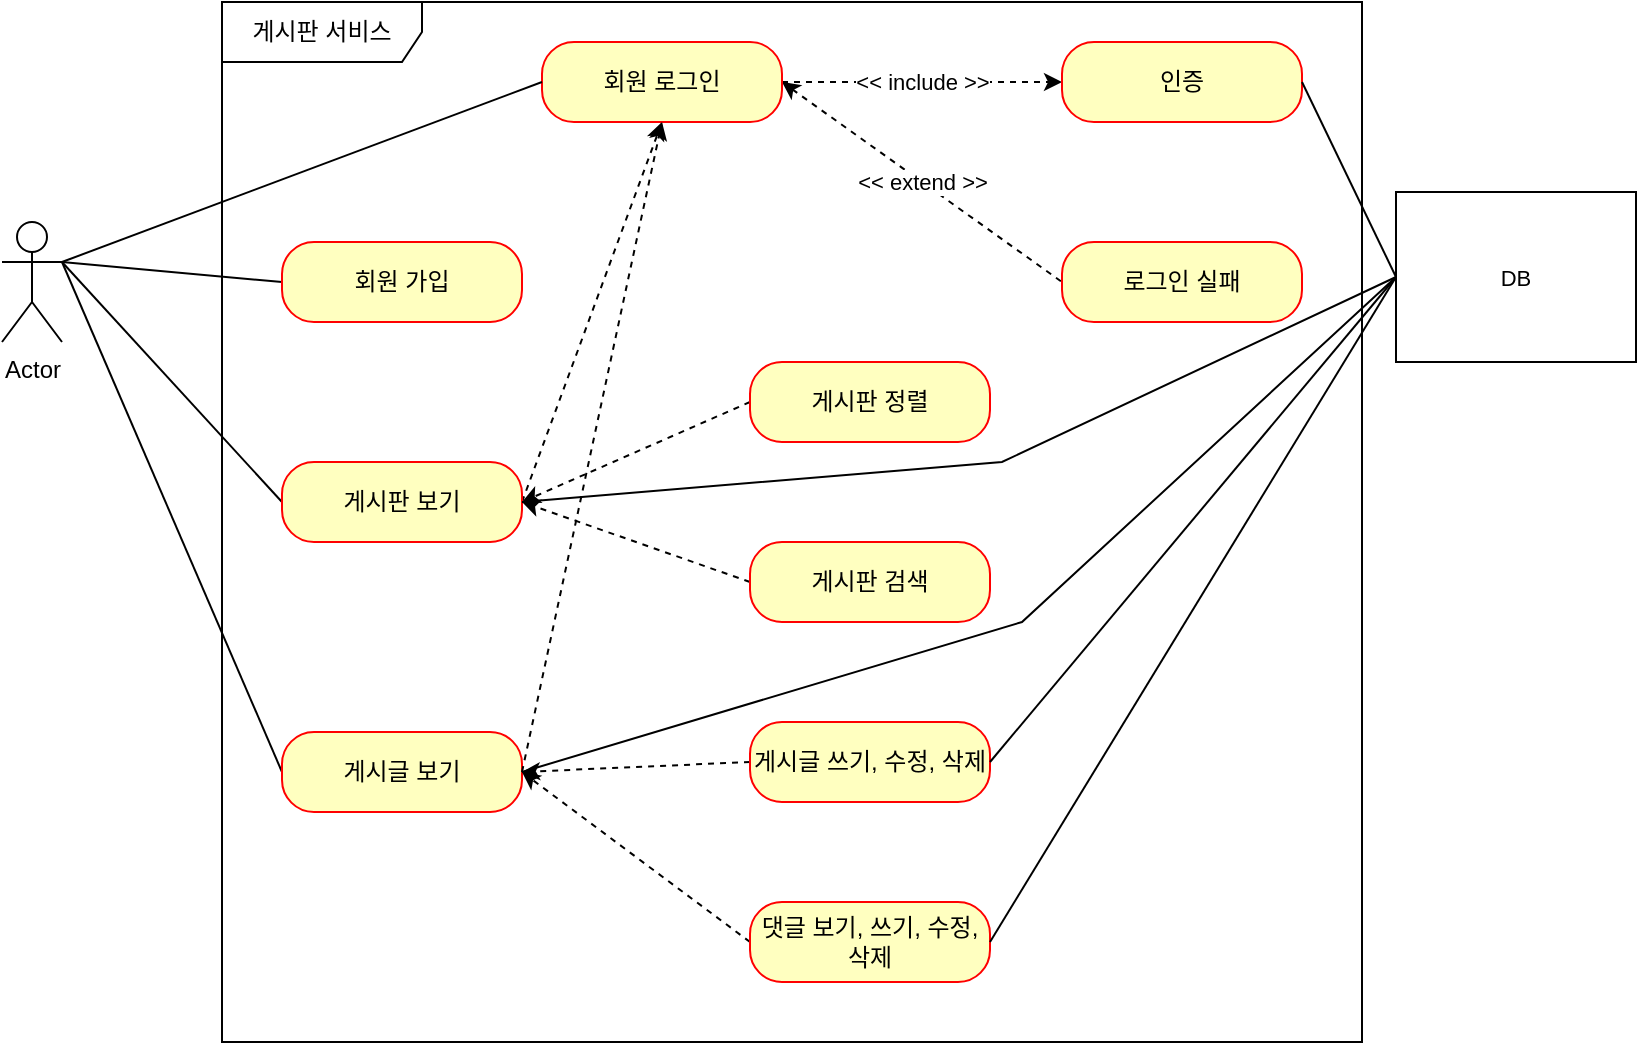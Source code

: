 <mxfile version="21.7.4" type="github">
  <diagram name="페이지-1" id="Tqh0WYOl26TlFhutuByS">
    <mxGraphModel dx="1359" dy="976" grid="1" gridSize="10" guides="1" tooltips="1" connect="1" arrows="1" fold="1" page="1" pageScale="1" pageWidth="827" pageHeight="1169" math="0" shadow="0">
      <root>
        <mxCell id="0" />
        <mxCell id="1" parent="0" />
        <mxCell id="o86PpJ6o3E2cX9OTUMZ0-2" value="Actor" style="shape=umlActor;verticalLabelPosition=bottom;verticalAlign=top;html=1;" vertex="1" parent="1">
          <mxGeometry x="5" y="120" width="30" height="60" as="geometry" />
        </mxCell>
        <mxCell id="o86PpJ6o3E2cX9OTUMZ0-16" style="rounded=0;orthogonalLoop=1;jettySize=auto;html=1;exitX=0;exitY=0.5;exitDx=0;exitDy=0;entryX=1;entryY=0.333;entryDx=0;entryDy=0;entryPerimeter=0;endArrow=none;endFill=0;" edge="1" parent="1" source="o86PpJ6o3E2cX9OTUMZ0-4" target="o86PpJ6o3E2cX9OTUMZ0-2">
          <mxGeometry relative="1" as="geometry" />
        </mxCell>
        <mxCell id="o86PpJ6o3E2cX9OTUMZ0-4" value="회원 가입" style="rounded=1;whiteSpace=wrap;html=1;arcSize=40;fontColor=#000000;fillColor=#ffffc0;strokeColor=#ff0000;" vertex="1" parent="1">
          <mxGeometry x="145" y="130" width="120" height="40" as="geometry" />
        </mxCell>
        <mxCell id="o86PpJ6o3E2cX9OTUMZ0-19" style="edgeStyle=none;shape=connector;rounded=0;orthogonalLoop=1;jettySize=auto;html=1;exitX=0;exitY=0.5;exitDx=0;exitDy=0;labelBackgroundColor=default;strokeColor=default;fontFamily=Helvetica;fontSize=11;fontColor=default;endArrow=none;endFill=0;" edge="1" parent="1" source="o86PpJ6o3E2cX9OTUMZ0-6">
          <mxGeometry relative="1" as="geometry">
            <mxPoint x="35" y="140.0" as="targetPoint" />
          </mxGeometry>
        </mxCell>
        <mxCell id="o86PpJ6o3E2cX9OTUMZ0-23" style="edgeStyle=none;shape=connector;rounded=0;orthogonalLoop=1;jettySize=auto;html=1;exitX=1;exitY=0.5;exitDx=0;exitDy=0;entryX=0.5;entryY=1;entryDx=0;entryDy=0;labelBackgroundColor=default;strokeColor=default;fontFamily=Helvetica;fontSize=11;fontColor=default;endArrow=classic;endFill=1;dashed=1;" edge="1" parent="1" source="o86PpJ6o3E2cX9OTUMZ0-6" target="o86PpJ6o3E2cX9OTUMZ0-9">
          <mxGeometry relative="1" as="geometry" />
        </mxCell>
        <mxCell id="o86PpJ6o3E2cX9OTUMZ0-6" value="게시판 보기" style="rounded=1;whiteSpace=wrap;html=1;arcSize=40;fontColor=#000000;fillColor=#ffffc0;strokeColor=#ff0000;" vertex="1" parent="1">
          <mxGeometry x="145" y="240" width="120" height="40" as="geometry" />
        </mxCell>
        <mxCell id="o86PpJ6o3E2cX9OTUMZ0-20" style="edgeStyle=none;shape=connector;rounded=0;orthogonalLoop=1;jettySize=auto;html=1;exitX=0;exitY=0.5;exitDx=0;exitDy=0;labelBackgroundColor=default;strokeColor=default;fontFamily=Helvetica;fontSize=11;fontColor=default;endArrow=none;endFill=0;" edge="1" parent="1" source="o86PpJ6o3E2cX9OTUMZ0-7">
          <mxGeometry relative="1" as="geometry">
            <mxPoint x="35" y="140.0" as="targetPoint" />
          </mxGeometry>
        </mxCell>
        <mxCell id="o86PpJ6o3E2cX9OTUMZ0-7" value="게시글 보기" style="rounded=1;whiteSpace=wrap;html=1;arcSize=40;fontColor=#000000;fillColor=#ffffc0;strokeColor=#ff0000;" vertex="1" parent="1">
          <mxGeometry x="145" y="375" width="120" height="40" as="geometry" />
        </mxCell>
        <mxCell id="o86PpJ6o3E2cX9OTUMZ0-8" value="게시판 서비스" style="shape=umlFrame;whiteSpace=wrap;html=1;pointerEvents=0;width=100;height=30;" vertex="1" parent="1">
          <mxGeometry x="115" y="10" width="570" height="520" as="geometry" />
        </mxCell>
        <mxCell id="o86PpJ6o3E2cX9OTUMZ0-21" value="&amp;lt;&amp;lt; include &amp;gt;&amp;gt;" style="edgeStyle=none;shape=connector;rounded=0;orthogonalLoop=1;jettySize=auto;html=1;exitX=1;exitY=0.5;exitDx=0;exitDy=0;labelBackgroundColor=default;strokeColor=default;fontFamily=Helvetica;fontSize=11;fontColor=default;endArrow=classic;endFill=1;dashed=1;" edge="1" parent="1" source="o86PpJ6o3E2cX9OTUMZ0-9" target="o86PpJ6o3E2cX9OTUMZ0-10">
          <mxGeometry relative="1" as="geometry" />
        </mxCell>
        <mxCell id="o86PpJ6o3E2cX9OTUMZ0-22" value="&amp;lt;&amp;lt; extend &amp;gt;&amp;gt;" style="edgeStyle=none;shape=connector;rounded=0;orthogonalLoop=1;jettySize=auto;html=1;exitX=1;exitY=0.5;exitDx=0;exitDy=0;entryX=0;entryY=0.5;entryDx=0;entryDy=0;labelBackgroundColor=default;strokeColor=default;fontFamily=Helvetica;fontSize=11;fontColor=default;endArrow=none;endFill=0;startArrow=classic;startFill=1;dashed=1;" edge="1" parent="1" source="o86PpJ6o3E2cX9OTUMZ0-9" target="o86PpJ6o3E2cX9OTUMZ0-11">
          <mxGeometry relative="1" as="geometry" />
        </mxCell>
        <mxCell id="o86PpJ6o3E2cX9OTUMZ0-9" value="회원 로그인" style="rounded=1;whiteSpace=wrap;html=1;arcSize=40;fontColor=#000000;fillColor=#ffffc0;strokeColor=#ff0000;" vertex="1" parent="1">
          <mxGeometry x="275" y="30" width="120" height="40" as="geometry" />
        </mxCell>
        <mxCell id="o86PpJ6o3E2cX9OTUMZ0-10" value="인증" style="rounded=1;whiteSpace=wrap;html=1;arcSize=40;fontColor=#000000;fillColor=#ffffc0;strokeColor=#ff0000;" vertex="1" parent="1">
          <mxGeometry x="535" y="30" width="120" height="40" as="geometry" />
        </mxCell>
        <mxCell id="o86PpJ6o3E2cX9OTUMZ0-11" value="로그인 실패" style="rounded=1;whiteSpace=wrap;html=1;arcSize=40;fontColor=#000000;fillColor=#ffffc0;strokeColor=#ff0000;" vertex="1" parent="1">
          <mxGeometry x="535" y="130" width="120" height="40" as="geometry" />
        </mxCell>
        <mxCell id="o86PpJ6o3E2cX9OTUMZ0-25" style="edgeStyle=none;shape=connector;rounded=0;orthogonalLoop=1;jettySize=auto;html=1;exitX=0;exitY=0.5;exitDx=0;exitDy=0;entryX=1;entryY=0.5;entryDx=0;entryDy=0;dashed=1;labelBackgroundColor=default;strokeColor=default;fontFamily=Helvetica;fontSize=11;fontColor=default;endArrow=classic;endFill=1;" edge="1" parent="1" source="o86PpJ6o3E2cX9OTUMZ0-12" target="o86PpJ6o3E2cX9OTUMZ0-6">
          <mxGeometry relative="1" as="geometry" />
        </mxCell>
        <mxCell id="o86PpJ6o3E2cX9OTUMZ0-12" value="게시판 정렬" style="rounded=1;whiteSpace=wrap;html=1;arcSize=40;fontColor=#000000;fillColor=#ffffc0;strokeColor=#ff0000;" vertex="1" parent="1">
          <mxGeometry x="379" y="190" width="120" height="40" as="geometry" />
        </mxCell>
        <mxCell id="o86PpJ6o3E2cX9OTUMZ0-26" style="edgeStyle=none;shape=connector;rounded=0;orthogonalLoop=1;jettySize=auto;html=1;exitX=0;exitY=0.5;exitDx=0;exitDy=0;dashed=1;labelBackgroundColor=default;strokeColor=default;fontFamily=Helvetica;fontSize=11;fontColor=default;endArrow=classic;endFill=1;entryX=1;entryY=0.5;entryDx=0;entryDy=0;" edge="1" parent="1" source="o86PpJ6o3E2cX9OTUMZ0-13" target="o86PpJ6o3E2cX9OTUMZ0-6">
          <mxGeometry relative="1" as="geometry">
            <mxPoint x="295" y="260" as="targetPoint" />
          </mxGeometry>
        </mxCell>
        <mxCell id="o86PpJ6o3E2cX9OTUMZ0-13" value="게시판&amp;nbsp;검색" style="rounded=1;whiteSpace=wrap;html=1;arcSize=40;fontColor=#000000;fillColor=#ffffc0;strokeColor=#ff0000;" vertex="1" parent="1">
          <mxGeometry x="379" y="280" width="120" height="40" as="geometry" />
        </mxCell>
        <mxCell id="o86PpJ6o3E2cX9OTUMZ0-27" style="edgeStyle=none;shape=connector;rounded=0;orthogonalLoop=1;jettySize=auto;html=1;exitX=0;exitY=0.5;exitDx=0;exitDy=0;entryX=1;entryY=0.5;entryDx=0;entryDy=0;dashed=1;labelBackgroundColor=default;strokeColor=default;fontFamily=Helvetica;fontSize=11;fontColor=default;endArrow=classic;endFill=1;" edge="1" parent="1" source="o86PpJ6o3E2cX9OTUMZ0-14" target="o86PpJ6o3E2cX9OTUMZ0-7">
          <mxGeometry relative="1" as="geometry" />
        </mxCell>
        <mxCell id="o86PpJ6o3E2cX9OTUMZ0-14" value="게시글 쓰기, 수정, 삭제" style="rounded=1;whiteSpace=wrap;html=1;arcSize=40;fontColor=#000000;fillColor=#ffffc0;strokeColor=#ff0000;" vertex="1" parent="1">
          <mxGeometry x="379" y="370" width="120" height="40" as="geometry" />
        </mxCell>
        <mxCell id="o86PpJ6o3E2cX9OTUMZ0-28" style="edgeStyle=none;shape=connector;rounded=0;orthogonalLoop=1;jettySize=auto;html=1;exitX=0;exitY=0.5;exitDx=0;exitDy=0;dashed=1;labelBackgroundColor=default;strokeColor=default;fontFamily=Helvetica;fontSize=11;fontColor=default;endArrow=classic;endFill=1;entryX=1;entryY=0.5;entryDx=0;entryDy=0;" edge="1" parent="1" source="o86PpJ6o3E2cX9OTUMZ0-15" target="o86PpJ6o3E2cX9OTUMZ0-7">
          <mxGeometry relative="1" as="geometry">
            <mxPoint x="295" y="400" as="targetPoint" />
          </mxGeometry>
        </mxCell>
        <mxCell id="o86PpJ6o3E2cX9OTUMZ0-15" value="댓글 보기, 쓰기, 수정,&lt;br&gt;삭제" style="rounded=1;whiteSpace=wrap;html=1;arcSize=40;fontColor=#000000;fillColor=#ffffc0;strokeColor=#ff0000;" vertex="1" parent="1">
          <mxGeometry x="379" y="460" width="120" height="40" as="geometry" />
        </mxCell>
        <mxCell id="o86PpJ6o3E2cX9OTUMZ0-17" style="rounded=0;orthogonalLoop=1;jettySize=auto;html=1;exitX=0;exitY=0.5;exitDx=0;exitDy=0;endArrow=none;endFill=0;" edge="1" parent="1" source="o86PpJ6o3E2cX9OTUMZ0-9">
          <mxGeometry relative="1" as="geometry">
            <mxPoint x="165" y="80" as="sourcePoint" />
            <mxPoint x="35" y="140" as="targetPoint" />
          </mxGeometry>
        </mxCell>
        <mxCell id="o86PpJ6o3E2cX9OTUMZ0-24" style="edgeStyle=none;shape=connector;rounded=0;orthogonalLoop=1;jettySize=auto;html=1;exitX=1;exitY=0.5;exitDx=0;exitDy=0;entryX=0.5;entryY=1;entryDx=0;entryDy=0;labelBackgroundColor=default;strokeColor=default;fontFamily=Helvetica;fontSize=11;fontColor=default;endArrow=classic;endFill=1;dashed=1;" edge="1" parent="1" source="o86PpJ6o3E2cX9OTUMZ0-7" target="o86PpJ6o3E2cX9OTUMZ0-9">
          <mxGeometry relative="1" as="geometry">
            <mxPoint x="305" y="270" as="sourcePoint" />
            <mxPoint x="385" y="90" as="targetPoint" />
          </mxGeometry>
        </mxCell>
        <mxCell id="o86PpJ6o3E2cX9OTUMZ0-31" style="edgeStyle=none;shape=connector;rounded=0;orthogonalLoop=1;jettySize=auto;html=1;exitX=0;exitY=0.5;exitDx=0;exitDy=0;entryX=1;entryY=0.5;entryDx=0;entryDy=0;labelBackgroundColor=default;strokeColor=default;fontFamily=Helvetica;fontSize=11;fontColor=default;endArrow=none;endFill=0;" edge="1" parent="1" source="o86PpJ6o3E2cX9OTUMZ0-29" target="o86PpJ6o3E2cX9OTUMZ0-10">
          <mxGeometry relative="1" as="geometry" />
        </mxCell>
        <mxCell id="o86PpJ6o3E2cX9OTUMZ0-32" style="edgeStyle=none;shape=connector;rounded=0;orthogonalLoop=1;jettySize=auto;html=1;exitX=0;exitY=0.5;exitDx=0;exitDy=0;entryX=1;entryY=0.5;entryDx=0;entryDy=0;labelBackgroundColor=default;strokeColor=default;fontFamily=Helvetica;fontSize=11;fontColor=default;endArrow=none;endFill=0;" edge="1" parent="1" source="o86PpJ6o3E2cX9OTUMZ0-29" target="o86PpJ6o3E2cX9OTUMZ0-6">
          <mxGeometry relative="1" as="geometry">
            <Array as="points">
              <mxPoint x="505" y="240" />
            </Array>
          </mxGeometry>
        </mxCell>
        <mxCell id="o86PpJ6o3E2cX9OTUMZ0-33" style="edgeStyle=none;shape=connector;rounded=0;orthogonalLoop=1;jettySize=auto;html=1;exitX=0;exitY=0.5;exitDx=0;exitDy=0;entryX=1;entryY=0.5;entryDx=0;entryDy=0;labelBackgroundColor=default;strokeColor=default;fontFamily=Helvetica;fontSize=11;fontColor=default;endArrow=none;endFill=0;" edge="1" parent="1" source="o86PpJ6o3E2cX9OTUMZ0-29" target="o86PpJ6o3E2cX9OTUMZ0-7">
          <mxGeometry relative="1" as="geometry">
            <Array as="points">
              <mxPoint x="515" y="320" />
            </Array>
          </mxGeometry>
        </mxCell>
        <mxCell id="o86PpJ6o3E2cX9OTUMZ0-34" style="edgeStyle=none;shape=connector;rounded=0;orthogonalLoop=1;jettySize=auto;html=1;exitX=0;exitY=0.5;exitDx=0;exitDy=0;entryX=1;entryY=0.5;entryDx=0;entryDy=0;labelBackgroundColor=default;strokeColor=default;fontFamily=Helvetica;fontSize=11;fontColor=default;endArrow=none;endFill=0;" edge="1" parent="1" source="o86PpJ6o3E2cX9OTUMZ0-29" target="o86PpJ6o3E2cX9OTUMZ0-14">
          <mxGeometry relative="1" as="geometry" />
        </mxCell>
        <mxCell id="o86PpJ6o3E2cX9OTUMZ0-35" style="edgeStyle=none;shape=connector;rounded=0;orthogonalLoop=1;jettySize=auto;html=1;exitX=0;exitY=0.5;exitDx=0;exitDy=0;entryX=1;entryY=0.5;entryDx=0;entryDy=0;labelBackgroundColor=default;strokeColor=default;fontFamily=Helvetica;fontSize=11;fontColor=default;endArrow=none;endFill=0;" edge="1" parent="1" source="o86PpJ6o3E2cX9OTUMZ0-29" target="o86PpJ6o3E2cX9OTUMZ0-15">
          <mxGeometry relative="1" as="geometry" />
        </mxCell>
        <mxCell id="o86PpJ6o3E2cX9OTUMZ0-29" value="DB" style="html=1;dropTarget=0;whiteSpace=wrap;fontFamily=Helvetica;fontSize=11;fontColor=default;" vertex="1" parent="1">
          <mxGeometry x="702" y="105" width="120" height="85" as="geometry" />
        </mxCell>
      </root>
    </mxGraphModel>
  </diagram>
</mxfile>
